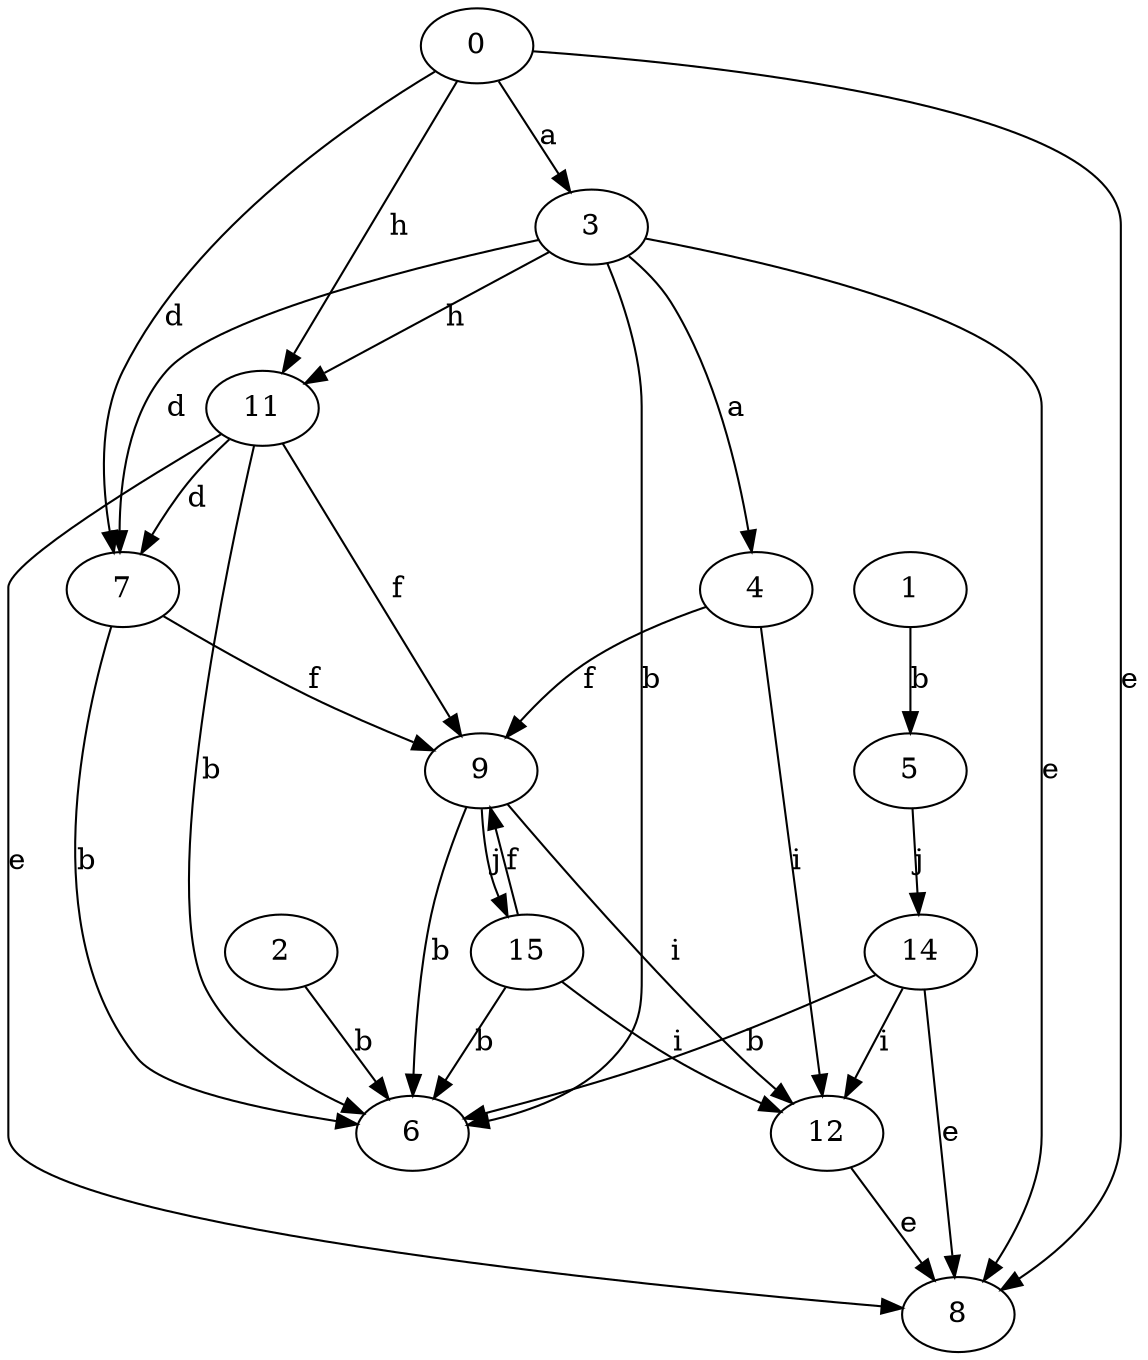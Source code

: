 strict digraph  {
2;
0;
3;
4;
5;
6;
7;
8;
9;
11;
12;
1;
14;
15;
2 -> 6  [label=b];
0 -> 3  [label=a];
0 -> 7  [label=d];
0 -> 8  [label=e];
0 -> 11  [label=h];
3 -> 4  [label=a];
3 -> 6  [label=b];
3 -> 7  [label=d];
3 -> 8  [label=e];
3 -> 11  [label=h];
4 -> 9  [label=f];
4 -> 12  [label=i];
5 -> 14  [label=j];
7 -> 6  [label=b];
7 -> 9  [label=f];
9 -> 6  [label=b];
9 -> 12  [label=i];
9 -> 15  [label=j];
11 -> 6  [label=b];
11 -> 7  [label=d];
11 -> 8  [label=e];
11 -> 9  [label=f];
12 -> 8  [label=e];
1 -> 5  [label=b];
14 -> 6  [label=b];
14 -> 8  [label=e];
14 -> 12  [label=i];
15 -> 6  [label=b];
15 -> 9  [label=f];
15 -> 12  [label=i];
}
